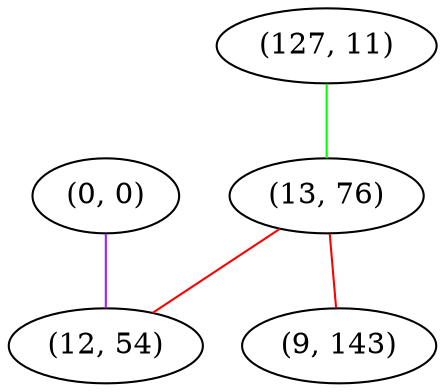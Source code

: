 graph "" {
"(127, 11)";
"(13, 76)";
"(0, 0)";
"(12, 54)";
"(9, 143)";
"(127, 11)" -- "(13, 76)"  [color=green, key=0, weight=2];
"(13, 76)" -- "(12, 54)"  [color=red, key=0, weight=1];
"(13, 76)" -- "(9, 143)"  [color=red, key=0, weight=1];
"(0, 0)" -- "(12, 54)"  [color=purple, key=0, weight=4];
}
